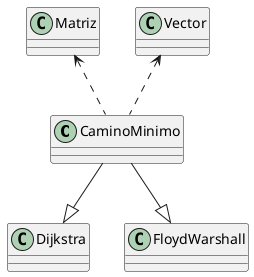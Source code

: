 @startuml
class CaminoMinimo{
}


Class Dijkstra{
}

Class FloydWarshall{
}


Matriz <.. CaminoMinimo
Vector <.. CaminoMinimo

CaminoMinimo --|> Dijkstra
CaminoMinimo --|> FloydWarshall

@enduml
